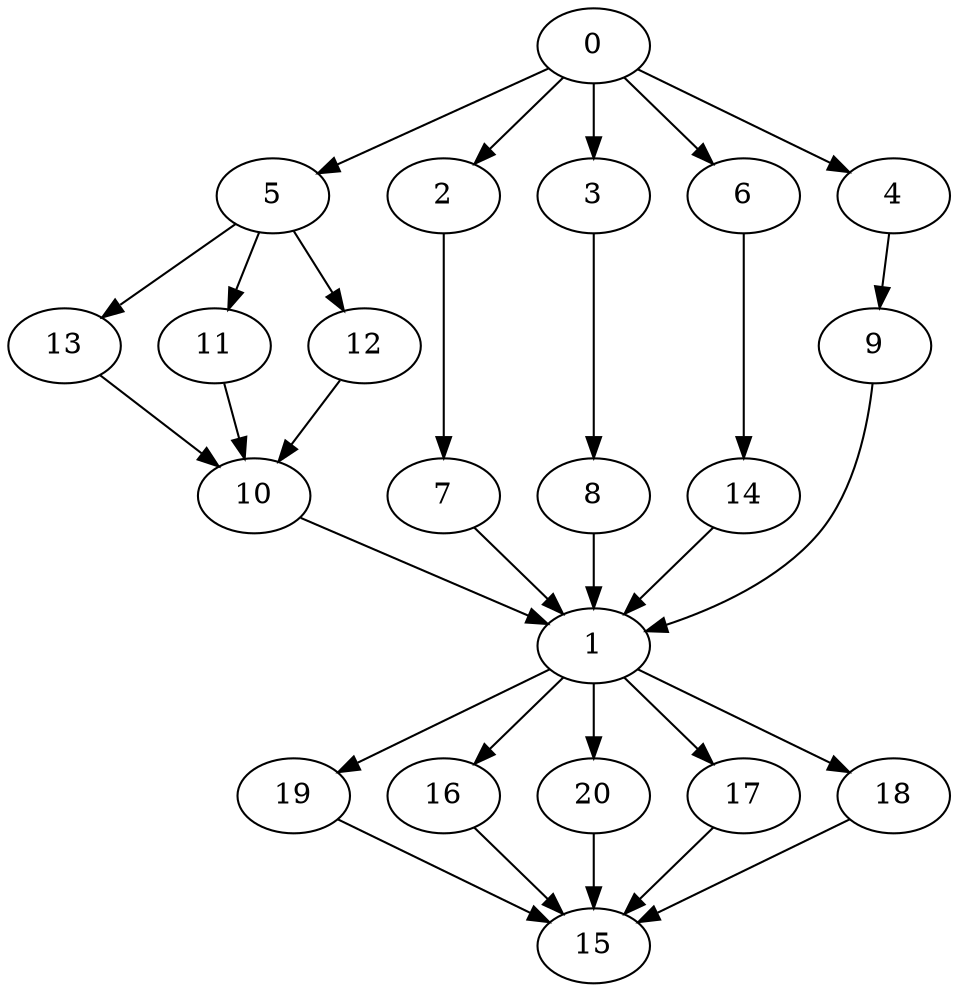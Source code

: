 digraph "SeriesParallel-MaxBf-5_Nodes_21_CCR_1.96_WeightType_Random_GB" {
	graph ["Duplicate states"=0,
		GraphType=S_P,
		"Max states in OPEN"=0,
		Modes="120000ms; topo-ordered tasks, ; Pruning: task equivalence, fixed order ready list, ; F-value: ; Optimisation: best schedule length (\
SL) optimisation on equal, ",
		NumberOfTasks=21,
		"Pruned using list schedule length"=87509754,
		"States removed from OPEN"=0,
		TargetSystem="Homogeneous-2",
		"Time to schedule (ms)"=110922,
		"Total idle time"=31,
		"Total schedule length"=92,
		"Total sequential time"=137,
		"Total states created"=532906856
	];
	0	["Finish time"=9,
		Processor=0,
		"Start time"=0,
		Weight=9];
	5	["Finish time"=16,
		Processor=0,
		"Start time"=9,
		Weight=7];
	0 -> 5	[Weight=12];
	2	["Finish time"=31,
		Processor=1,
		"Start time"=22,
		Weight=9];
	0 -> 2	[Weight=9];
	3	["Finish time"=39,
		Processor=1,
		"Start time"=35,
		Weight=4];
	0 -> 3	[Weight=7];
	6	["Finish time"=22,
		Processor=1,
		"Start time"=13,
		Weight=9];
	0 -> 6	[Weight=4];
	4	["Finish time"=26,
		Processor=0,
		"Start time"=16,
		Weight=10];
	0 -> 4	[Weight=13];
	13	["Finish time"=39,
		Processor=0,
		"Start time"=32,
		Weight=7];
	5 -> 13	[Weight=12];
	11	["Finish time"=32,
		Processor=0,
		"Start time"=26,
		Weight=6];
	5 -> 11	[Weight=13];
	12	["Finish time"=33,
		Processor=1,
		"Start time"=31,
		Weight=2];
	5 -> 12	[Weight=7];
	7	["Finish time"=58,
		Processor=0,
		"Start time"=48,
		Weight=10];
	2 -> 7	[Weight=13];
	10	["Finish time"=48,
		Processor=0,
		"Start time"=39,
		Weight=9];
	13 -> 10	[Weight=13];
	8	["Finish time"=47,
		Processor=1,
		"Start time"=39,
		Weight=8];
	3 -> 8	[Weight=13];
	11 -> 10	[Weight=3];
	12 -> 10	[Weight=6];
	14	["Finish time"=54,
		Processor=1,
		"Start time"=47,
		Weight=7];
	6 -> 14	[Weight=10];
	9	["Finish time"=35,
		Processor=1,
		"Start time"=33,
		Weight=2];
	4 -> 9	[Weight=7];
	1	["Finish time"=68,
		Processor=0,
		"Start time"=58,
		Weight=10];
	7 -> 1	[Weight=15];
	10 -> 1	[Weight=15];
	8 -> 1	[Weight=10];
	9 -> 1	[Weight=10];
	14 -> 1	[Weight=4];
	19	["Finish time"=80,
		Processor=1,
		"Start time"=74,
		Weight=6];
	1 -> 19	[Weight=6];
	16	["Finish time"=83,
		Processor=1,
		"Start time"=80,
		Weight=3];
	1 -> 16	[Weight=7];
	20	["Finish time"=73,
		Processor=0,
		"Start time"=68,
		Weight=5];
	1 -> 20	[Weight=3];
	17	["Finish time"=76,
		Processor=0,
		"Start time"=73,
		Weight=3];
	1 -> 17	[Weight=10];
	18	["Finish time"=73,
		Processor=1,
		"Start time"=71,
		Weight=2];
	1 -> 18	[Weight=3];
	15	["Finish time"=92,
		Processor=1,
		"Start time"=83,
		Weight=9];
	19 -> 15	[Weight=10];
	16 -> 15	[Weight=12];
	20 -> 15	[Weight=10];
	17 -> 15	[Weight=6];
	18 -> 15	[Weight=6];
}
